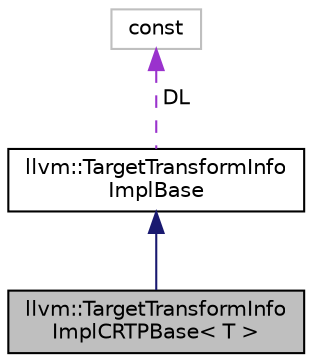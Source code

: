 digraph "llvm::TargetTransformInfoImplCRTPBase&lt; T &gt;"
{
 // LATEX_PDF_SIZE
  bgcolor="transparent";
  edge [fontname="Helvetica",fontsize="10",labelfontname="Helvetica",labelfontsize="10"];
  node [fontname="Helvetica",fontsize="10",shape=record];
  Node1 [label="llvm::TargetTransformInfo\lImplCRTPBase\< T \>",height=0.2,width=0.4,color="black", fillcolor="grey75", style="filled", fontcolor="black",tooltip="CRTP base class for use as a mix-in that aids implementing a TargetTransformInfo-compatible class."];
  Node2 -> Node1 [dir="back",color="midnightblue",fontsize="10",style="solid",fontname="Helvetica"];
  Node2 [label="llvm::TargetTransformInfo\lImplBase",height=0.2,width=0.4,color="black",URL="$classllvm_1_1TargetTransformInfoImplBase.html",tooltip="Base class for use as a mix-in that aids implementing a TargetTransformInfo-compatible class."];
  Node3 -> Node2 [dir="back",color="darkorchid3",fontsize="10",style="dashed",label=" DL" ,fontname="Helvetica"];
  Node3 [label="const",height=0.2,width=0.4,color="grey75",tooltip=" "];
}
